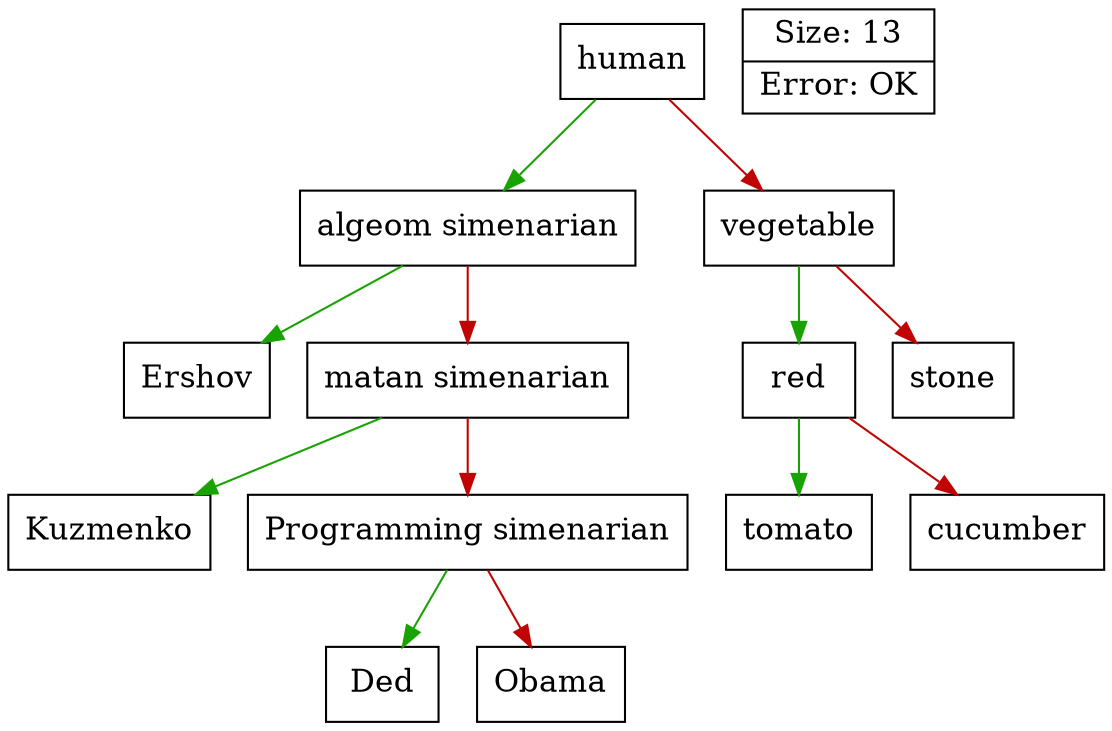 digraph List {
	node [shape="record", fontsize=15] ;
	rankdir=TB;
	"0x5596a27f3810" [label = "{Ershov}"]
	"0x5596a27f33c0" [label = "{Kuzmenko}"]
	"0x5596a27f31a0" [label = "{Ded}"]
	"0x5596a27f30c0" [label = "{Obama}"]
	"0x5596a27f3280" [label = "{Programming simenarian}"]
	"0x5596a27f37a0" [label = "{matan simenarian}"]
	"0x5596a27f3ba0" [label = "{algeom simenarian}"]
	"0x5596a27f3320" [label = "{tomato}"]
	"0x5596a27f4080" [label = "{cucumber}"]
	"0x5596a27f3210" [label = "{red}"]
	"0x5596a27f4120" [label = "{stone}"]
	"0x5596a27f3130" [label = "{vegetable}"]
	"0x5596a27f3000" [label = "{human}"]
	edge [color = "#19A302"] ;
	"0x5596a27f3000" -> "0x5596a27f3ba0";
	edge [color = "#19A302"] ;
	"0x5596a27f3ba0" -> "0x5596a27f3810";
	edge [color = "#19A302"] ;
	edge [color = "#C00303"] ;
	edge [color = "#C00303"] ;
	"0x5596a27f3ba0" -> "0x5596a27f37a0";
	edge [color = "#19A302"] ;
	"0x5596a27f37a0" -> "0x5596a27f33c0";
	edge [color = "#19A302"] ;
	edge [color = "#C00303"] ;
	edge [color = "#C00303"] ;
	"0x5596a27f37a0" -> "0x5596a27f3280";
	edge [color = "#19A302"] ;
	"0x5596a27f3280" -> "0x5596a27f31a0";
	edge [color = "#19A302"] ;
	edge [color = "#C00303"] ;
	edge [color = "#C00303"] ;
	"0x5596a27f3280" -> "0x5596a27f30c0";
	edge [color = "#19A302"] ;
	edge [color = "#C00303"] ;
	edge [color = "#C00303"] ;
	"0x5596a27f3000" -> "0x5596a27f3130";
	edge [color = "#19A302"] ;
	"0x5596a27f3130" -> "0x5596a27f3210";
	edge [color = "#19A302"] ;
	"0x5596a27f3210" -> "0x5596a27f3320";
	edge [color = "#19A302"] ;
	edge [color = "#C00303"] ;
	edge [color = "#C00303"] ;
	"0x5596a27f3210" -> "0x5596a27f4080";
	edge [color = "#19A302"] ;
	edge [color = "#C00303"] ;
	edge [color = "#C00303"] ;
	"0x5596a27f3130" -> "0x5596a27f4120";
	edge [color = "#19A302"] ;
	edge [color = "#C00303"] ;
info [label = "{Size: 13 | Error: OK}"]}